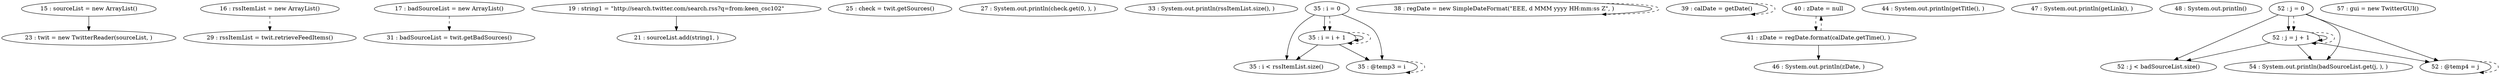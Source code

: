digraph G {
"15 : sourceList = new ArrayList()"
"15 : sourceList = new ArrayList()" -> "23 : twit = new TwitterReader(sourceList, )"
"16 : rssItemList = new ArrayList()"
"16 : rssItemList = new ArrayList()" -> "29 : rssItemList = twit.retrieveFeedItems()" [style=dashed]
"17 : badSourceList = new ArrayList()"
"17 : badSourceList = new ArrayList()" -> "31 : badSourceList = twit.getBadSources()" [style=dashed]
"19 : string1 = \"http://search.twitter.com/search.rss?q=from:keen_csc102\""
"19 : string1 = \"http://search.twitter.com/search.rss?q=from:keen_csc102\"" -> "21 : sourceList.add(string1, )"
"21 : sourceList.add(string1, )"
"23 : twit = new TwitterReader(sourceList, )"
"25 : check = twit.getSources()"
"27 : System.out.println(check.get(0, ), )"
"29 : rssItemList = twit.retrieveFeedItems()"
"31 : badSourceList = twit.getBadSources()"
"33 : System.out.println(rssItemList.size(), )"
"35 : i = 0"
"35 : i = 0" -> "35 : i < rssItemList.size()"
"35 : i = 0" -> "35 : @temp3 = i"
"35 : i = 0" -> "35 : i = i + 1"
"35 : i = 0" -> "35 : i = i + 1" [style=dashed]
"35 : i < rssItemList.size()"
"38 : regDate = new SimpleDateFormat(\"EEE, d MMM yyyy HH:mm:ss Z\", )"
"38 : regDate = new SimpleDateFormat(\"EEE, d MMM yyyy HH:mm:ss Z\", )" -> "38 : regDate = new SimpleDateFormat(\"EEE, d MMM yyyy HH:mm:ss Z\", )" [style=dashed]
"39 : calDate = getDate()"
"39 : calDate = getDate()" -> "39 : calDate = getDate()" [style=dashed]
"40 : zDate = null"
"40 : zDate = null" -> "41 : zDate = regDate.format(calDate.getTime(), )" [style=dashed]
"41 : zDate = regDate.format(calDate.getTime(), )"
"41 : zDate = regDate.format(calDate.getTime(), )" -> "46 : System.out.println(zDate, )"
"41 : zDate = regDate.format(calDate.getTime(), )" -> "40 : zDate = null" [style=dashed]
"44 : System.out.println(getTitle(), )"
"46 : System.out.println(zDate, )"
"47 : System.out.println(getLink(), )"
"48 : System.out.println()"
"35 : @temp3 = i"
"35 : @temp3 = i" -> "35 : @temp3 = i" [style=dashed]
"35 : i = i + 1"
"35 : i = i + 1" -> "35 : i < rssItemList.size()"
"35 : i = i + 1" -> "35 : @temp3 = i"
"35 : i = i + 1" -> "35 : i = i + 1"
"35 : i = i + 1" -> "35 : i = i + 1" [style=dashed]
"52 : j = 0"
"52 : j = 0" -> "52 : j < badSourceList.size()"
"52 : j = 0" -> "54 : System.out.println(badSourceList.get(j, ), )"
"52 : j = 0" -> "52 : @temp4 = j"
"52 : j = 0" -> "52 : j = j + 1"
"52 : j = 0" -> "52 : j = j + 1" [style=dashed]
"52 : j < badSourceList.size()"
"54 : System.out.println(badSourceList.get(j, ), )"
"52 : @temp4 = j"
"52 : @temp4 = j" -> "52 : @temp4 = j" [style=dashed]
"52 : j = j + 1"
"52 : j = j + 1" -> "52 : j < badSourceList.size()"
"52 : j = j + 1" -> "54 : System.out.println(badSourceList.get(j, ), )"
"52 : j = j + 1" -> "52 : @temp4 = j"
"52 : j = j + 1" -> "52 : j = j + 1"
"52 : j = j + 1" -> "52 : j = j + 1" [style=dashed]
"57 : gui = new TwitterGUI()"
}